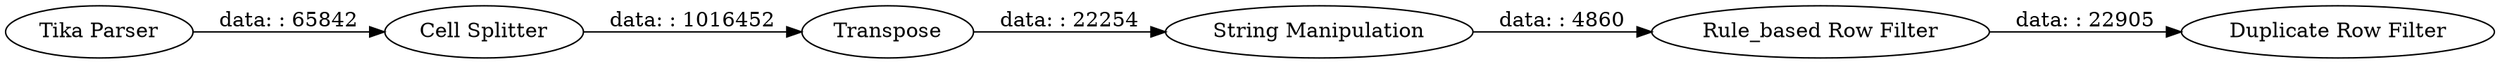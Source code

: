 digraph {
	"3749301843041955561_3" [label=Transpose]
	"3749301843041955561_1" [label="Tika Parser"]
	"3749301843041955561_4" [label="Duplicate Row Filter"]
	"3749301843041955561_2" [label="Cell Splitter"]
	"3749301843041955561_8" [label="String Manipulation"]
	"3749301843041955561_7" [label="Rule_based Row Filter"]
	"3749301843041955561_7" -> "3749301843041955561_4" [label="data: : 22905"]
	"3749301843041955561_1" -> "3749301843041955561_2" [label="data: : 65842"]
	"3749301843041955561_2" -> "3749301843041955561_3" [label="data: : 1016452"]
	"3749301843041955561_3" -> "3749301843041955561_8" [label="data: : 22254"]
	"3749301843041955561_8" -> "3749301843041955561_7" [label="data: : 4860"]
	rankdir=LR
}
